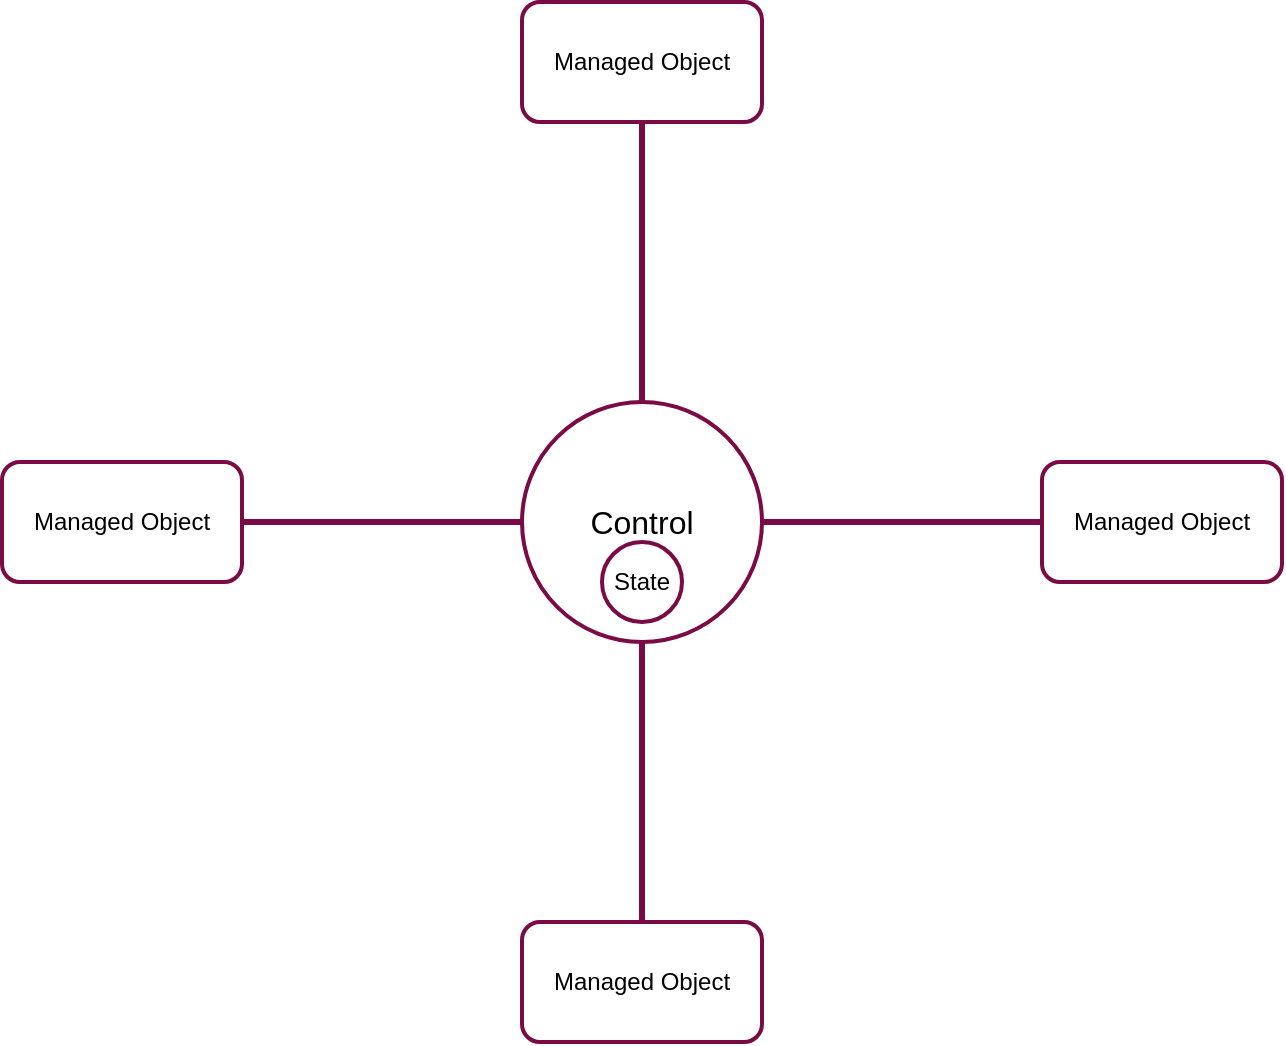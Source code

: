 <mxfile version="20.3.0" type="device" pages="3"><diagram id="HjSCYTZN57sFz3G9oEkP" name="Topology"><mxGraphModel dx="1018" dy="658" grid="1" gridSize="10" guides="1" tooltips="1" connect="1" arrows="1" fold="1" page="1" pageScale="1" pageWidth="1169" pageHeight="827" math="0" shadow="0"><root><mxCell id="0"/><mxCell id="1" parent="0"/><mxCell id="0AKrJEVCQECOKfrQEtZP-1" value="Control" style="ellipse;whiteSpace=wrap;html=1;aspect=fixed;fontSize=16;strokeColor=#7B0B44;strokeWidth=2;" vertex="1" parent="1"><mxGeometry x="480" y="280" width="120" height="120" as="geometry"/></mxCell><mxCell id="0AKrJEVCQECOKfrQEtZP-2" value="Managed Object" style="rounded=1;whiteSpace=wrap;html=1;strokeColor=#7B0B44;strokeWidth=2;" vertex="1" parent="1"><mxGeometry x="220" y="310" width="120" height="60" as="geometry"/></mxCell><mxCell id="0AKrJEVCQECOKfrQEtZP-3" value="Managed Object" style="rounded=1;whiteSpace=wrap;html=1;strokeColor=#7B0B44;strokeWidth=2;" vertex="1" parent="1"><mxGeometry x="480" y="80" width="120" height="60" as="geometry"/></mxCell><mxCell id="0AKrJEVCQECOKfrQEtZP-4" value="Managed Object" style="rounded=1;whiteSpace=wrap;html=1;strokeColor=#7B0B44;strokeWidth=2;" vertex="1" parent="1"><mxGeometry x="480" y="540" width="120" height="60" as="geometry"/></mxCell><mxCell id="0AKrJEVCQECOKfrQEtZP-5" value="Managed Object" style="rounded=1;whiteSpace=wrap;html=1;strokeColor=#7B0B44;strokeWidth=2;" vertex="1" parent="1"><mxGeometry x="740" y="310" width="120" height="60" as="geometry"/></mxCell><mxCell id="0AKrJEVCQECOKfrQEtZP-6" value="" style="endArrow=none;html=1;rounded=0;exitX=1;exitY=0.5;exitDx=0;exitDy=0;entryX=0;entryY=0.5;entryDx=0;entryDy=0;strokeWidth=3;strokeColor=#7B0B44;" edge="1" parent="1" source="0AKrJEVCQECOKfrQEtZP-2" target="0AKrJEVCQECOKfrQEtZP-1"><mxGeometry width="50" height="50" relative="1" as="geometry"><mxPoint x="490" y="410" as="sourcePoint"/><mxPoint x="540" y="360" as="targetPoint"/></mxGeometry></mxCell><mxCell id="0AKrJEVCQECOKfrQEtZP-8" value="" style="endArrow=none;html=1;rounded=0;exitX=0.5;exitY=1;exitDx=0;exitDy=0;entryX=0.5;entryY=0;entryDx=0;entryDy=0;strokeWidth=3;strokeColor=#7B0B44;" edge="1" parent="1" source="0AKrJEVCQECOKfrQEtZP-3" target="0AKrJEVCQECOKfrQEtZP-1"><mxGeometry width="50" height="50" relative="1" as="geometry"><mxPoint x="350" y="350" as="sourcePoint"/><mxPoint x="490" y="350" as="targetPoint"/></mxGeometry></mxCell><mxCell id="0AKrJEVCQECOKfrQEtZP-9" value="" style="endArrow=none;html=1;rounded=0;exitX=0.5;exitY=1;exitDx=0;exitDy=0;entryX=0.5;entryY=0;entryDx=0;entryDy=0;strokeWidth=3;strokeColor=#7B0B44;" edge="1" parent="1" source="0AKrJEVCQECOKfrQEtZP-1" target="0AKrJEVCQECOKfrQEtZP-4"><mxGeometry width="50" height="50" relative="1" as="geometry"><mxPoint x="550" y="150" as="sourcePoint"/><mxPoint x="550" y="290" as="targetPoint"/></mxGeometry></mxCell><mxCell id="0AKrJEVCQECOKfrQEtZP-10" value="" style="endArrow=none;html=1;rounded=0;exitX=1;exitY=0.5;exitDx=0;exitDy=0;entryX=0;entryY=0.5;entryDx=0;entryDy=0;strokeWidth=3;strokeColor=#7B0B44;" edge="1" parent="1" source="0AKrJEVCQECOKfrQEtZP-1" target="0AKrJEVCQECOKfrQEtZP-5"><mxGeometry width="50" height="50" relative="1" as="geometry"><mxPoint x="550" y="410" as="sourcePoint"/><mxPoint x="550" y="550" as="targetPoint"/></mxGeometry></mxCell><mxCell id="2PgH5lrUgn0NjTHR8cU3-1" value="State" style="ellipse;whiteSpace=wrap;html=1;aspect=fixed;fontSize=12;strokeColor=#7B0B44;strokeWidth=2;" vertex="1" parent="1"><mxGeometry x="520" y="350" width="40" height="40" as="geometry"/></mxCell></root></mxGraphModel></diagram><diagram name="Push" id="AYAXNhemXO1qHwAIuzcm"><mxGraphModel dx="1273" dy="823" grid="1" gridSize="10" guides="1" tooltips="1" connect="1" arrows="1" fold="1" page="1" pageScale="1" pageWidth="1169" pageHeight="827" math="0" shadow="0"><root><mxCell id="5-sNaal2t-zBV574lmgC-0"/><mxCell id="5-sNaal2t-zBV574lmgC-1" parent="5-sNaal2t-zBV574lmgC-0"/><mxCell id="5-sNaal2t-zBV574lmgC-2" value="Control" style="ellipse;whiteSpace=wrap;html=1;aspect=fixed;fontSize=18;strokeColor=#7B0B44;strokeWidth=2;" vertex="1" parent="5-sNaal2t-zBV574lmgC-1"><mxGeometry x="480" y="280" width="120" height="120" as="geometry"/></mxCell><mxCell id="5-sNaal2t-zBV574lmgC-3" value="Managed Object" style="rounded=1;whiteSpace=wrap;html=1;strokeColor=#7B0B44;strokeWidth=2;fontSize=13;" vertex="1" parent="5-sNaal2t-zBV574lmgC-1"><mxGeometry x="220" y="310" width="120" height="60" as="geometry"/></mxCell><mxCell id="5-sNaal2t-zBV574lmgC-4" value="Managed Object" style="rounded=1;whiteSpace=wrap;html=1;strokeColor=#7B0B44;strokeWidth=2;fontSize=13;" vertex="1" parent="5-sNaal2t-zBV574lmgC-1"><mxGeometry x="480" y="80" width="120" height="60" as="geometry"/></mxCell><mxCell id="5-sNaal2t-zBV574lmgC-5" value="Managed Object" style="rounded=1;whiteSpace=wrap;html=1;strokeColor=#7B0B44;strokeWidth=2;fontSize=13;" vertex="1" parent="5-sNaal2t-zBV574lmgC-1"><mxGeometry x="480" y="540" width="120" height="60" as="geometry"/></mxCell><mxCell id="5-sNaal2t-zBV574lmgC-6" value="Managed Object" style="rounded=1;whiteSpace=wrap;html=1;strokeColor=#7B0B44;strokeWidth=2;fontSize=13;" vertex="1" parent="5-sNaal2t-zBV574lmgC-1"><mxGeometry x="740" y="310" width="120" height="60" as="geometry"/></mxCell><mxCell id="5-sNaal2t-zBV574lmgC-7" value="" style="endArrow=none;html=1;rounded=0;exitX=1;exitY=0.5;exitDx=0;exitDy=0;entryX=0;entryY=0.5;entryDx=0;entryDy=0;strokeWidth=3;strokeColor=#7B0B44;startArrow=block;startFill=1;" edge="1" parent="5-sNaal2t-zBV574lmgC-1" source="5-sNaal2t-zBV574lmgC-3" target="5-sNaal2t-zBV574lmgC-2"><mxGeometry width="50" height="50" relative="1" as="geometry"><mxPoint x="490" y="410" as="sourcePoint"/><mxPoint x="540" y="360" as="targetPoint"/></mxGeometry></mxCell><mxCell id="USA-yvOS6FUCYuwHxsD8-0" value="&lt;font color=&quot;#000000&quot; style=&quot;font-size: 13px;&quot;&gt;Instructions&lt;br&gt;+ intention&lt;br&gt;&lt;/font&gt;" style="edgeLabel;html=1;align=center;verticalAlign=middle;resizable=0;points=[];fontSize=13;fontColor=#7B0B44;labelBackgroundColor=none;" vertex="1" connectable="0" parent="5-sNaal2t-zBV574lmgC-7"><mxGeometry x="0.071" y="-1" relative="1" as="geometry"><mxPoint y="19" as="offset"/></mxGeometry></mxCell><mxCell id="5-sNaal2t-zBV574lmgC-8" value="" style="endArrow=none;html=1;rounded=0;exitX=0.5;exitY=1;exitDx=0;exitDy=0;entryX=0.5;entryY=0;entryDx=0;entryDy=0;strokeWidth=3;strokeColor=#7B0B44;" edge="1" parent="5-sNaal2t-zBV574lmgC-1" source="5-sNaal2t-zBV574lmgC-4" target="5-sNaal2t-zBV574lmgC-2"><mxGeometry width="50" height="50" relative="1" as="geometry"><mxPoint x="350" y="350" as="sourcePoint"/><mxPoint x="490" y="350" as="targetPoint"/></mxGeometry></mxCell><mxCell id="5-sNaal2t-zBV574lmgC-9" value="Results" style="endArrow=none;html=1;rounded=0;exitX=0.5;exitY=1;exitDx=0;exitDy=0;entryX=0.5;entryY=0;entryDx=0;entryDy=0;strokeWidth=3;strokeColor=#7B0B44;startArrow=block;startFill=1;fontSize=13;" edge="1" parent="5-sNaal2t-zBV574lmgC-1" source="5-sNaal2t-zBV574lmgC-2" target="5-sNaal2t-zBV574lmgC-5"><mxGeometry x="-0.429" y="30" width="50" height="50" relative="1" as="geometry"><mxPoint x="550" y="150" as="sourcePoint"/><mxPoint x="550" y="290" as="targetPoint"/><mxPoint as="offset"/></mxGeometry></mxCell><mxCell id="5-sNaal2t-zBV574lmgC-10" value="" style="endArrow=none;html=1;rounded=0;exitX=1;exitY=0.5;exitDx=0;exitDy=0;entryX=0;entryY=0.5;entryDx=0;entryDy=0;strokeWidth=3;strokeColor=#7B0B44;" edge="1" parent="5-sNaal2t-zBV574lmgC-1" source="5-sNaal2t-zBV574lmgC-2" target="5-sNaal2t-zBV574lmgC-6"><mxGeometry width="50" height="50" relative="1" as="geometry"><mxPoint x="550" y="410" as="sourcePoint"/><mxPoint x="550" y="550" as="targetPoint"/></mxGeometry></mxCell><mxCell id="USA-yvOS6FUCYuwHxsD8-1" value="2" style="ellipse;whiteSpace=wrap;html=1;aspect=fixed;labelBackgroundColor=none;strokeColor=#7B0B44;strokeWidth=2;fontSize=16;fontColor=#000000;" vertex="1" parent="5-sNaal2t-zBV574lmgC-1"><mxGeometry x="400" y="380" width="30" height="30" as="geometry"/></mxCell><mxCell id="USA-yvOS6FUCYuwHxsD8-2" value="Trigger" style="endArrow=none;html=1;rounded=0;strokeWidth=3;strokeColor=#7B0B44;startArrow=block;startFill=1;edgeStyle=orthogonalEdgeStyle;curved=1;entryX=0.5;entryY=0;entryDx=0;entryDy=0;fontSize=13;labelBackgroundColor=none;exitX=1;exitY=0;exitDx=0;exitDy=0;" edge="1" parent="5-sNaal2t-zBV574lmgC-1" source="5-sNaal2t-zBV574lmgC-2" target="5-sNaal2t-zBV574lmgC-2"><mxGeometry x="-0.09" y="-10" width="50" height="50" relative="1" as="geometry"><mxPoint x="593" y="298" as="sourcePoint"/><mxPoint x="570" y="260" as="targetPoint"/><Array as="points"><mxPoint x="630" y="298"/><mxPoint x="630" y="220"/><mxPoint x="540" y="220"/></Array><mxPoint as="offset"/></mxGeometry></mxCell><mxCell id="USA-yvOS6FUCYuwHxsD8-4" value="1" style="ellipse;whiteSpace=wrap;html=1;aspect=fixed;labelBackgroundColor=none;strokeColor=#7B0B44;strokeWidth=2;fontSize=16;fontColor=#000000;" vertex="1" parent="5-sNaal2t-zBV574lmgC-1"><mxGeometry x="570" y="240" width="30" height="30" as="geometry"/></mxCell><mxCell id="USA-yvOS6FUCYuwHxsD8-5" value="3" style="ellipse;whiteSpace=wrap;html=1;aspect=fixed;labelBackgroundColor=none;strokeColor=#7B0B44;strokeWidth=2;fontSize=16;fontColor=#000000;" vertex="1" parent="5-sNaal2t-zBV574lmgC-1"><mxGeometry x="555" y="450" width="30" height="30" as="geometry"/></mxCell><mxCell id="YTFOKG57knaTCAYhco_I-0" value="State" style="ellipse;whiteSpace=wrap;html=1;aspect=fixed;fontSize=12;strokeColor=#7B0B44;strokeWidth=2;" vertex="1" parent="5-sNaal2t-zBV574lmgC-1"><mxGeometry x="520" y="350" width="40" height="40" as="geometry"/></mxCell><mxCell id="YTFOKG57knaTCAYhco_I-1" value="Instr" style="ellipse;whiteSpace=wrap;html=1;aspect=fixed;fontSize=12;strokeColor=#7B0B44;strokeWidth=2;" vertex="1" parent="5-sNaal2t-zBV574lmgC-1"><mxGeometry x="520" y="290" width="40" height="40" as="geometry"/></mxCell></root></mxGraphModel></diagram><diagram name="Pull" id="EDHo4LRTIwMizvvhQc2F"><mxGraphModel dx="925" dy="598" grid="1" gridSize="10" guides="1" tooltips="1" connect="1" arrows="1" fold="1" page="1" pageScale="1" pageWidth="1169" pageHeight="827" math="0" shadow="0"><root><mxCell id="M7yqLdAlTLoR046WWxMG-0"/><mxCell id="M7yqLdAlTLoR046WWxMG-1" parent="M7yqLdAlTLoR046WWxMG-0"/><mxCell id="M7yqLdAlTLoR046WWxMG-2" value="Control" style="ellipse;whiteSpace=wrap;html=1;aspect=fixed;fontSize=18;strokeColor=#7B0B44;strokeWidth=2;" vertex="1" parent="M7yqLdAlTLoR046WWxMG-1"><mxGeometry x="480" y="280" width="120" height="120" as="geometry"/></mxCell><mxCell id="M7yqLdAlTLoR046WWxMG-3" value="Managed Object" style="rounded=1;whiteSpace=wrap;html=1;strokeColor=#7B0B44;strokeWidth=2;fontSize=13;" vertex="1" parent="M7yqLdAlTLoR046WWxMG-1"><mxGeometry x="200" y="310" width="120" height="60" as="geometry"/></mxCell><mxCell id="M7yqLdAlTLoR046WWxMG-4" value="Managed Object" style="rounded=1;whiteSpace=wrap;html=1;strokeColor=#7B0B44;strokeWidth=2;fontSize=13;" vertex="1" parent="M7yqLdAlTLoR046WWxMG-1"><mxGeometry x="480" y="60" width="120" height="60" as="geometry"/></mxCell><mxCell id="M7yqLdAlTLoR046WWxMG-5" value="Managed Object" style="rounded=1;whiteSpace=wrap;html=1;strokeColor=#7B0B44;strokeWidth=2;fontSize=13;" vertex="1" parent="M7yqLdAlTLoR046WWxMG-1"><mxGeometry x="480" y="560" width="120" height="60" as="geometry"/></mxCell><mxCell id="M7yqLdAlTLoR046WWxMG-6" value="Managed Object" style="rounded=1;whiteSpace=wrap;html=1;strokeColor=#7B0B44;strokeWidth=2;fontSize=13;" vertex="1" parent="M7yqLdAlTLoR046WWxMG-1"><mxGeometry x="760" y="310" width="120" height="60" as="geometry"/></mxCell><mxCell id="M7yqLdAlTLoR046WWxMG-7" value="" style="endArrow=block;html=1;rounded=0;exitX=1;exitY=0.5;exitDx=0;exitDy=0;entryX=0;entryY=0.5;entryDx=0;entryDy=0;strokeWidth=3;strokeColor=#7B0B44;startArrow=none;startFill=0;endFill=1;" edge="1" parent="M7yqLdAlTLoR046WWxMG-1" source="N6ijkRUms2YCDiynDKfD-0" target="M7yqLdAlTLoR046WWxMG-2"><mxGeometry width="50" height="50" relative="1" as="geometry"><mxPoint x="490" y="410" as="sourcePoint"/><mxPoint x="540" y="360" as="targetPoint"/></mxGeometry></mxCell><mxCell id="M7yqLdAlTLoR046WWxMG-8" value="&lt;font color=&quot;#000000&quot; style=&quot;font-size: 13px;&quot;&gt;Get intention&lt;/font&gt;" style="edgeLabel;html=1;align=center;verticalAlign=middle;resizable=0;points=[];fontSize=13;fontColor=#7B0B44;labelBackgroundColor=none;" vertex="1" connectable="0" parent="M7yqLdAlTLoR046WWxMG-7"><mxGeometry x="0.071" y="-1" relative="1" as="geometry"><mxPoint x="-5" y="19" as="offset"/></mxGeometry></mxCell><mxCell id="M7yqLdAlTLoR046WWxMG-9" value="" style="endArrow=none;html=1;rounded=0;exitX=0.5;exitY=1;exitDx=0;exitDy=0;entryX=0.5;entryY=0;entryDx=0;entryDy=0;strokeWidth=3;strokeColor=#7B0B44;" edge="1" parent="M7yqLdAlTLoR046WWxMG-1" source="N6ijkRUms2YCDiynDKfD-2" target="M7yqLdAlTLoR046WWxMG-2"><mxGeometry width="50" height="50" relative="1" as="geometry"><mxPoint x="350" y="350" as="sourcePoint"/><mxPoint x="490" y="350" as="targetPoint"/></mxGeometry></mxCell><mxCell id="M7yqLdAlTLoR046WWxMG-10" value="" style="endArrow=none;html=1;rounded=0;exitX=0.5;exitY=1;exitDx=0;exitDy=0;entryX=0.5;entryY=0;entryDx=0;entryDy=0;strokeWidth=3;strokeColor=#7B0B44;startArrow=none;startFill=1;fontSize=13;" edge="1" parent="M7yqLdAlTLoR046WWxMG-1" source="N6ijkRUms2YCDiynDKfD-3" target="M7yqLdAlTLoR046WWxMG-5"><mxGeometry x="NaN" y="95" width="50" height="50" relative="1" as="geometry"><mxPoint x="550" y="150" as="sourcePoint"/><mxPoint x="550" y="290" as="targetPoint"/><mxPoint x="30" y="-90" as="offset"/></mxGeometry></mxCell><mxCell id="M7yqLdAlTLoR046WWxMG-11" value="" style="endArrow=none;html=1;rounded=0;exitX=1;exitY=0.5;exitDx=0;exitDy=0;entryX=0;entryY=0.5;entryDx=0;entryDy=0;strokeWidth=3;strokeColor=#7B0B44;endFill=0;startArrow=block;startFill=1;" edge="1" parent="M7yqLdAlTLoR046WWxMG-1" source="M7yqLdAlTLoR046WWxMG-2" target="N6ijkRUms2YCDiynDKfD-1"><mxGeometry width="50" height="50" relative="1" as="geometry"><mxPoint x="550" y="410" as="sourcePoint"/><mxPoint x="550" y="550" as="targetPoint"/></mxGeometry></mxCell><mxCell id="qJVRvgLSbI39V2C_E-VN-3" value="&lt;span style=&quot;font-size: 13px;&quot;&gt;Results&lt;/span&gt;" style="edgeLabel;html=1;align=center;verticalAlign=middle;resizable=0;points=[];fontSize=12;fontColor=#000000;" vertex="1" connectable="0" parent="M7yqLdAlTLoR046WWxMG-11"><mxGeometry x="-0.019" y="5" relative="1" as="geometry"><mxPoint x="-3" y="25" as="offset"/></mxGeometry></mxCell><mxCell id="M7yqLdAlTLoR046WWxMG-12" value="2" style="ellipse;whiteSpace=wrap;html=1;aspect=fixed;labelBackgroundColor=none;strokeColor=#7B0B44;strokeWidth=2;fontSize=16;fontColor=#000000;" vertex="1" parent="M7yqLdAlTLoR046WWxMG-1"><mxGeometry x="390" y="370" width="30" height="30" as="geometry"/></mxCell><mxCell id="M7yqLdAlTLoR046WWxMG-14" value="1" style="ellipse;whiteSpace=wrap;html=1;aspect=fixed;labelBackgroundColor=none;strokeColor=#7B0B44;strokeWidth=2;fontSize=16;fontColor=#000000;" vertex="1" parent="M7yqLdAlTLoR046WWxMG-1"><mxGeometry x="470" y="150" width="30" height="30" as="geometry"/></mxCell><mxCell id="M7yqLdAlTLoR046WWxMG-15" value="4" style="ellipse;whiteSpace=wrap;html=1;aspect=fixed;labelBackgroundColor=none;strokeColor=#7B0B44;strokeWidth=2;fontSize=16;fontColor=#000000;" vertex="1" parent="M7yqLdAlTLoR046WWxMG-1"><mxGeometry x="650" y="370" width="30" height="30" as="geometry"/></mxCell><mxCell id="N6ijkRUms2YCDiynDKfD-0" value="A&lt;br style=&quot;font-size: 10px;&quot;&gt;g&lt;br style=&quot;font-size: 10px;&quot;&gt;e&lt;br style=&quot;font-size: 10px;&quot;&gt;n&lt;br style=&quot;font-size: 10px;&quot;&gt;t&lt;br style=&quot;font-size: 10px;&quot;&gt;" style="rounded=1;whiteSpace=wrap;html=1;strokeColor=#7B0B44;strokeWidth=2;fontSize=10;horizontal=1;" vertex="1" parent="M7yqLdAlTLoR046WWxMG-1"><mxGeometry x="320" y="310" width="20" height="60" as="geometry"/></mxCell><mxCell id="N6ijkRUms2YCDiynDKfD-1" value="A&lt;br style=&quot;font-size: 10px;&quot;&gt;g&lt;br style=&quot;font-size: 10px;&quot;&gt;e&lt;br style=&quot;font-size: 10px;&quot;&gt;n&lt;br style=&quot;font-size: 10px;&quot;&gt;t&lt;br style=&quot;font-size: 10px;&quot;&gt;" style="rounded=1;whiteSpace=wrap;html=1;strokeColor=#7B0B44;strokeWidth=2;fontSize=10;horizontal=1;" vertex="1" parent="M7yqLdAlTLoR046WWxMG-1"><mxGeometry x="740" y="310" width="20" height="60" as="geometry"/></mxCell><mxCell id="N6ijkRUms2YCDiynDKfD-2" value="Agent" style="rounded=1;whiteSpace=wrap;html=1;strokeColor=#7B0B44;strokeWidth=2;fontSize=10;horizontal=1;" vertex="1" parent="M7yqLdAlTLoR046WWxMG-1"><mxGeometry x="480" y="120" width="120" height="20" as="geometry"/></mxCell><mxCell id="N6ijkRUms2YCDiynDKfD-3" value="Agent" style="rounded=1;whiteSpace=wrap;html=1;strokeColor=#7B0B44;strokeWidth=2;fontSize=10;horizontal=1;" vertex="1" parent="M7yqLdAlTLoR046WWxMG-1"><mxGeometry x="480" y="540" width="120" height="20" as="geometry"/></mxCell><mxCell id="N6ijkRUms2YCDiynDKfD-4" value="" style="endArrow=none;html=1;rounded=0;exitX=0.5;exitY=1;exitDx=0;exitDy=0;strokeWidth=3;strokeColor=#7B0B44;startArrow=none;startFill=0;fontSize=13;entryX=0.5;entryY=0;entryDx=0;entryDy=0;" edge="1" parent="M7yqLdAlTLoR046WWxMG-1" source="M7yqLdAlTLoR046WWxMG-2" target="N6ijkRUms2YCDiynDKfD-3"><mxGeometry y="30" width="50" height="50" relative="1" as="geometry"><mxPoint x="540" y="400" as="sourcePoint"/><mxPoint x="610" y="510" as="targetPoint"/><mxPoint as="offset"/></mxGeometry></mxCell><mxCell id="X4rQ46jrXO5d7_hIzNZW-4" value="" style="endArrow=none;html=1;rounded=0;strokeWidth=3;strokeColor=#7B0B44;startArrow=block;startFill=1;fontSize=13;entryX=0;entryY=0.5;entryDx=0;entryDy=0;edgeStyle=orthogonalEdgeStyle;curved=1;exitX=0;exitY=0.5;exitDx=0;exitDy=0;" edge="1" parent="M7yqLdAlTLoR046WWxMG-1" source="M7yqLdAlTLoR046WWxMG-5" target="N6ijkRUms2YCDiynDKfD-3"><mxGeometry y="30" width="50" height="50" relative="1" as="geometry"><mxPoint x="270" y="380" as="sourcePoint"/><mxPoint x="340" y="380" as="targetPoint"/><mxPoint as="offset"/><Array as="points"><mxPoint x="430" y="590"/><mxPoint x="430" y="548"/><mxPoint x="480" y="548"/></Array></mxGeometry></mxCell><mxCell id="qJVRvgLSbI39V2C_E-VN-2" value="Instructions" style="edgeLabel;html=1;align=center;verticalAlign=middle;resizable=0;points=[];fontSize=12;fontColor=#000000;labelBackgroundColor=none;" vertex="1" connectable="0" parent="X4rQ46jrXO5d7_hIzNZW-4"><mxGeometry x="0.423" y="-3" relative="1" as="geometry"><mxPoint x="-51" y="19" as="offset"/></mxGeometry></mxCell><mxCell id="X4rQ46jrXO5d7_hIzNZW-5" value="3" style="ellipse;whiteSpace=wrap;html=1;aspect=fixed;labelBackgroundColor=none;strokeColor=#7B0B44;strokeWidth=2;fontSize=16;fontColor=#000000;" vertex="1" parent="M7yqLdAlTLoR046WWxMG-1"><mxGeometry x="400" y="520" width="30" height="30" as="geometry"/></mxCell><mxCell id="XgBxiri3d4T4Tn1XGjIT-0" value="Instr" style="ellipse;whiteSpace=wrap;html=1;aspect=fixed;fontSize=12;strokeColor=#7B0B44;strokeWidth=2;" vertex="1" parent="M7yqLdAlTLoR046WWxMG-1"><mxGeometry x="600" y="110" width="40" height="40" as="geometry"/></mxCell><mxCell id="XgBxiri3d4T4Tn1XGjIT-1" value="Instr" style="ellipse;whiteSpace=wrap;html=1;aspect=fixed;fontSize=12;strokeColor=#7B0B44;strokeWidth=2;" vertex="1" parent="M7yqLdAlTLoR046WWxMG-1"><mxGeometry x="730" y="270" width="40" height="40" as="geometry"/></mxCell><mxCell id="XgBxiri3d4T4Tn1XGjIT-2" value="Instr" style="ellipse;whiteSpace=wrap;html=1;aspect=fixed;fontSize=12;strokeColor=#7B0B44;strokeWidth=2;" vertex="1" parent="M7yqLdAlTLoR046WWxMG-1"><mxGeometry x="600" y="530" width="40" height="40" as="geometry"/></mxCell><mxCell id="XgBxiri3d4T4Tn1XGjIT-3" value="Instr" style="ellipse;whiteSpace=wrap;html=1;aspect=fixed;fontSize=12;strokeColor=#7B0B44;strokeWidth=2;" vertex="1" parent="M7yqLdAlTLoR046WWxMG-1"><mxGeometry x="310" y="270" width="40" height="40" as="geometry"/></mxCell><mxCell id="qwBLfhyRVbnKNZTg1Qwn-0" value="State" style="ellipse;whiteSpace=wrap;html=1;aspect=fixed;fontSize=12;strokeColor=#7B0B44;strokeWidth=2;" vertex="1" parent="M7yqLdAlTLoR046WWxMG-1"><mxGeometry x="520" y="350" width="40" height="40" as="geometry"/></mxCell><mxCell id="ITNVzoE-lDC8v75sWoMW-2" value="&lt;span style=&quot;font-size: 13px;&quot;&gt;Trigger&lt;/span&gt;" style="text;html=1;resizable=0;autosize=1;align=center;verticalAlign=middle;points=[];fillColor=none;strokeColor=none;rounded=0;labelBackgroundColor=none;strokeWidth=2;fontSize=12;fontColor=#000000;" vertex="1" parent="M7yqLdAlTLoR046WWxMG-1"><mxGeometry x="455" y="190" width="60" height="30" as="geometry"/></mxCell><mxCell id="qJVRvgLSbI39V2C_E-VN-0" value="" style="endArrow=none;html=1;rounded=0;strokeWidth=3;strokeColor=#7B0B44;startArrow=block;startFill=1;fontSize=13;entryX=0.5;entryY=1;entryDx=0;entryDy=0;edgeStyle=orthogonalEdgeStyle;curved=1;exitX=0;exitY=0.5;exitDx=0;exitDy=0;" edge="1" parent="M7yqLdAlTLoR046WWxMG-1" source="N6ijkRUms2YCDiynDKfD-2"><mxGeometry y="30" width="50" height="50" relative="1" as="geometry"><mxPoint x="470" y="140.0" as="sourcePoint"/><mxPoint x="540" y="140.0" as="targetPoint"/><mxPoint as="offset"/><Array as="points"><mxPoint x="430" y="130"/><mxPoint x="430" y="190"/><mxPoint x="540" y="190"/></Array></mxGeometry></mxCell></root></mxGraphModel></diagram></mxfile>